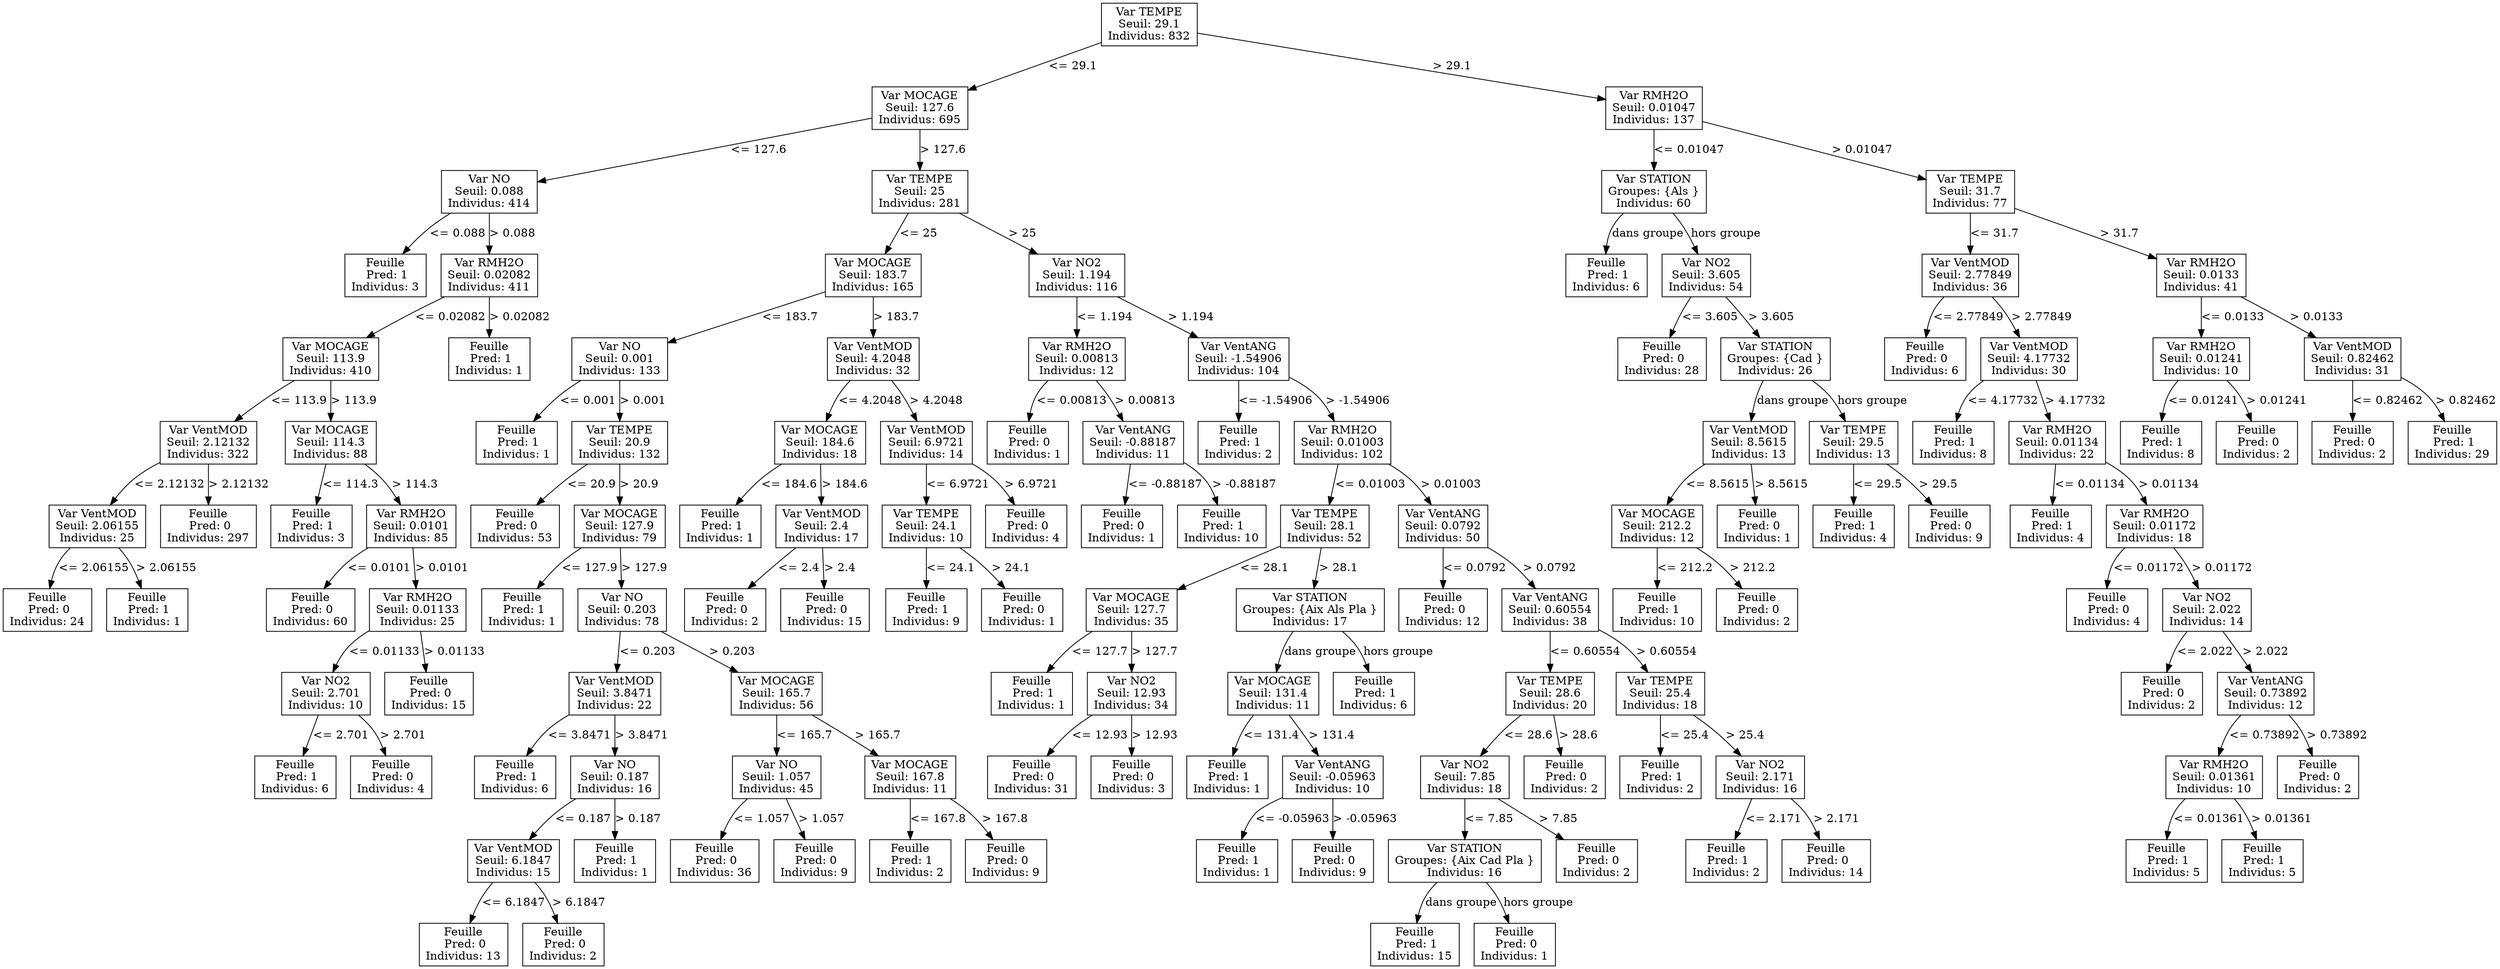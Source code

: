 digraph Arbre {
  node [shape=box];
  0 [label="Var TEMPE\nSeuil: 29.1\nIndividus: 832"];
  1 [label="Var MOCAGE\nSeuil: 127.6\nIndividus: 695"];
  2 [label="Var NO\nSeuil: 0.088\nIndividus: 414"];
  3 [label="Feuille\n Pred: 1\nIndividus: 3"];
  2 -> 3 [label="<= 0.088"];
  4 [label="Var RMH2O\nSeuil: 0.02082\nIndividus: 411"];
  5 [label="Var MOCAGE\nSeuil: 113.9\nIndividus: 410"];
  6 [label="Var VentMOD\nSeuil: 2.12132\nIndividus: 322"];
  7 [label="Var VentMOD\nSeuil: 2.06155\nIndividus: 25"];
  8 [label="Feuille\n Pred: 0\nIndividus: 24"];
  7 -> 8 [label="<= 2.06155"];
  9 [label="Feuille\n Pred: 1\nIndividus: 1"];
  7 -> 9 [label="> 2.06155"];
  6 -> 7 [label="<= 2.12132"];
  10 [label="Feuille\n Pred: 0\nIndividus: 297"];
  6 -> 10 [label="> 2.12132"];
  5 -> 6 [label="<= 113.9"];
  11 [label="Var MOCAGE\nSeuil: 114.3\nIndividus: 88"];
  12 [label="Feuille\n Pred: 1\nIndividus: 3"];
  11 -> 12 [label="<= 114.3"];
  13 [label="Var RMH2O\nSeuil: 0.0101\nIndividus: 85"];
  14 [label="Feuille\n Pred: 0\nIndividus: 60"];
  13 -> 14 [label="<= 0.0101"];
  15 [label="Var RMH2O\nSeuil: 0.01133\nIndividus: 25"];
  16 [label="Var NO2\nSeuil: 2.701\nIndividus: 10"];
  17 [label="Feuille\n Pred: 1\nIndividus: 6"];
  16 -> 17 [label="<= 2.701"];
  18 [label="Feuille\n Pred: 0\nIndividus: 4"];
  16 -> 18 [label="> 2.701"];
  15 -> 16 [label="<= 0.01133"];
  19 [label="Feuille\n Pred: 0\nIndividus: 15"];
  15 -> 19 [label="> 0.01133"];
  13 -> 15 [label="> 0.0101"];
  11 -> 13 [label="> 114.3"];
  5 -> 11 [label="> 113.9"];
  4 -> 5 [label="<= 0.02082"];
  20 [label="Feuille\n Pred: 1\nIndividus: 1"];
  4 -> 20 [label="> 0.02082"];
  2 -> 4 [label="> 0.088"];
  1 -> 2 [label="<= 127.6"];
  21 [label="Var TEMPE\nSeuil: 25\nIndividus: 281"];
  22 [label="Var MOCAGE\nSeuil: 183.7\nIndividus: 165"];
  23 [label="Var NO\nSeuil: 0.001\nIndividus: 133"];
  24 [label="Feuille\n Pred: 1\nIndividus: 1"];
  23 -> 24 [label="<= 0.001"];
  25 [label="Var TEMPE\nSeuil: 20.9\nIndividus: 132"];
  26 [label="Feuille\n Pred: 0\nIndividus: 53"];
  25 -> 26 [label="<= 20.9"];
  27 [label="Var MOCAGE\nSeuil: 127.9\nIndividus: 79"];
  28 [label="Feuille\n Pred: 1\nIndividus: 1"];
  27 -> 28 [label="<= 127.9"];
  29 [label="Var NO\nSeuil: 0.203\nIndividus: 78"];
  30 [label="Var VentMOD\nSeuil: 3.8471\nIndividus: 22"];
  31 [label="Feuille\n Pred: 1\nIndividus: 6"];
  30 -> 31 [label="<= 3.8471"];
  32 [label="Var NO\nSeuil: 0.187\nIndividus: 16"];
  33 [label="Var VentMOD\nSeuil: 6.1847\nIndividus: 15"];
  34 [label="Feuille\n Pred: 0\nIndividus: 13"];
  33 -> 34 [label="<= 6.1847"];
  35 [label="Feuille\n Pred: 0\nIndividus: 2"];
  33 -> 35 [label="> 6.1847"];
  32 -> 33 [label="<= 0.187"];
  36 [label="Feuille\n Pred: 1\nIndividus: 1"];
  32 -> 36 [label="> 0.187"];
  30 -> 32 [label="> 3.8471"];
  29 -> 30 [label="<= 0.203"];
  37 [label="Var MOCAGE\nSeuil: 165.7\nIndividus: 56"];
  38 [label="Var NO\nSeuil: 1.057\nIndividus: 45"];
  39 [label="Feuille\n Pred: 0\nIndividus: 36"];
  38 -> 39 [label="<= 1.057"];
  40 [label="Feuille\n Pred: 0\nIndividus: 9"];
  38 -> 40 [label="> 1.057"];
  37 -> 38 [label="<= 165.7"];
  41 [label="Var MOCAGE\nSeuil: 167.8\nIndividus: 11"];
  42 [label="Feuille\n Pred: 1\nIndividus: 2"];
  41 -> 42 [label="<= 167.8"];
  43 [label="Feuille\n Pred: 0\nIndividus: 9"];
  41 -> 43 [label="> 167.8"];
  37 -> 41 [label="> 165.7"];
  29 -> 37 [label="> 0.203"];
  27 -> 29 [label="> 127.9"];
  25 -> 27 [label="> 20.9"];
  23 -> 25 [label="> 0.001"];
  22 -> 23 [label="<= 183.7"];
  44 [label="Var VentMOD\nSeuil: 4.2048\nIndividus: 32"];
  45 [label="Var MOCAGE\nSeuil: 184.6\nIndividus: 18"];
  46 [label="Feuille\n Pred: 1\nIndividus: 1"];
  45 -> 46 [label="<= 184.6"];
  47 [label="Var VentMOD\nSeuil: 2.4\nIndividus: 17"];
  48 [label="Feuille\n Pred: 0\nIndividus: 2"];
  47 -> 48 [label="<= 2.4"];
  49 [label="Feuille\n Pred: 0\nIndividus: 15"];
  47 -> 49 [label="> 2.4"];
  45 -> 47 [label="> 184.6"];
  44 -> 45 [label="<= 4.2048"];
  50 [label="Var VentMOD\nSeuil: 6.9721\nIndividus: 14"];
  51 [label="Var TEMPE\nSeuil: 24.1\nIndividus: 10"];
  52 [label="Feuille\n Pred: 1\nIndividus: 9"];
  51 -> 52 [label="<= 24.1"];
  53 [label="Feuille\n Pred: 0\nIndividus: 1"];
  51 -> 53 [label="> 24.1"];
  50 -> 51 [label="<= 6.9721"];
  54 [label="Feuille\n Pred: 0\nIndividus: 4"];
  50 -> 54 [label="> 6.9721"];
  44 -> 50 [label="> 4.2048"];
  22 -> 44 [label="> 183.7"];
  21 -> 22 [label="<= 25"];
  55 [label="Var NO2\nSeuil: 1.194\nIndividus: 116"];
  56 [label="Var RMH2O\nSeuil: 0.00813\nIndividus: 12"];
  57 [label="Feuille\n Pred: 0\nIndividus: 1"];
  56 -> 57 [label="<= 0.00813"];
  58 [label="Var VentANG\nSeuil: -0.88187\nIndividus: 11"];
  59 [label="Feuille\n Pred: 0\nIndividus: 1"];
  58 -> 59 [label="<= -0.88187"];
  60 [label="Feuille\n Pred: 1\nIndividus: 10"];
  58 -> 60 [label="> -0.88187"];
  56 -> 58 [label="> 0.00813"];
  55 -> 56 [label="<= 1.194"];
  61 [label="Var VentANG\nSeuil: -1.54906\nIndividus: 104"];
  62 [label="Feuille\n Pred: 1\nIndividus: 2"];
  61 -> 62 [label="<= -1.54906"];
  63 [label="Var RMH2O\nSeuil: 0.01003\nIndividus: 102"];
  64 [label="Var TEMPE\nSeuil: 28.1\nIndividus: 52"];
  65 [label="Var MOCAGE\nSeuil: 127.7\nIndividus: 35"];
  66 [label="Feuille\n Pred: 1\nIndividus: 1"];
  65 -> 66 [label="<= 127.7"];
  67 [label="Var NO2\nSeuil: 12.93\nIndividus: 34"];
  68 [label="Feuille\n Pred: 0\nIndividus: 31"];
  67 -> 68 [label="<= 12.93"];
  69 [label="Feuille\n Pred: 0\nIndividus: 3"];
  67 -> 69 [label="> 12.93"];
  65 -> 67 [label="> 127.7"];
  64 -> 65 [label="<= 28.1"];
  70 [label="Var STATION\nGroupes: {Aix Als Pla }\nIndividus: 17"];
  71 [label="Var MOCAGE\nSeuil: 131.4\nIndividus: 11"];
  72 [label="Feuille\n Pred: 1\nIndividus: 1"];
  71 -> 72 [label="<= 131.4"];
  73 [label="Var VentANG\nSeuil: -0.05963\nIndividus: 10"];
  74 [label="Feuille\n Pred: 1\nIndividus: 1"];
  73 -> 74 [label="<= -0.05963"];
  75 [label="Feuille\n Pred: 0\nIndividus: 9"];
  73 -> 75 [label="> -0.05963"];
  71 -> 73 [label="> 131.4"];
  70 -> 71 [label="dans groupe"];
  76 [label="Feuille\n Pred: 1\nIndividus: 6"];
  70 -> 76 [label="hors groupe"];
  64 -> 70 [label="> 28.1"];
  63 -> 64 [label="<= 0.01003"];
  77 [label="Var VentANG\nSeuil: 0.0792\nIndividus: 50"];
  78 [label="Feuille\n Pred: 0\nIndividus: 12"];
  77 -> 78 [label="<= 0.0792"];
  79 [label="Var VentANG\nSeuil: 0.60554\nIndividus: 38"];
  80 [label="Var TEMPE\nSeuil: 28.6\nIndividus: 20"];
  81 [label="Var NO2\nSeuil: 7.85\nIndividus: 18"];
  82 [label="Var STATION\nGroupes: {Aix Cad Pla }\nIndividus: 16"];
  83 [label="Feuille\n Pred: 1\nIndividus: 15"];
  82 -> 83 [label="dans groupe"];
  84 [label="Feuille\n Pred: 0\nIndividus: 1"];
  82 -> 84 [label="hors groupe"];
  81 -> 82 [label="<= 7.85"];
  85 [label="Feuille\n Pred: 0\nIndividus: 2"];
  81 -> 85 [label="> 7.85"];
  80 -> 81 [label="<= 28.6"];
  86 [label="Feuille\n Pred: 0\nIndividus: 2"];
  80 -> 86 [label="> 28.6"];
  79 -> 80 [label="<= 0.60554"];
  87 [label="Var TEMPE\nSeuil: 25.4\nIndividus: 18"];
  88 [label="Feuille\n Pred: 1\nIndividus: 2"];
  87 -> 88 [label="<= 25.4"];
  89 [label="Var NO2\nSeuil: 2.171\nIndividus: 16"];
  90 [label="Feuille\n Pred: 1\nIndividus: 2"];
  89 -> 90 [label="<= 2.171"];
  91 [label="Feuille\n Pred: 0\nIndividus: 14"];
  89 -> 91 [label="> 2.171"];
  87 -> 89 [label="> 25.4"];
  79 -> 87 [label="> 0.60554"];
  77 -> 79 [label="> 0.0792"];
  63 -> 77 [label="> 0.01003"];
  61 -> 63 [label="> -1.54906"];
  55 -> 61 [label="> 1.194"];
  21 -> 55 [label="> 25"];
  1 -> 21 [label="> 127.6"];
  0 -> 1 [label="<= 29.1"];
  92 [label="Var RMH2O\nSeuil: 0.01047\nIndividus: 137"];
  93 [label="Var STATION\nGroupes: {Als }\nIndividus: 60"];
  94 [label="Feuille\n Pred: 1\nIndividus: 6"];
  93 -> 94 [label="dans groupe"];
  95 [label="Var NO2\nSeuil: 3.605\nIndividus: 54"];
  96 [label="Feuille\n Pred: 0\nIndividus: 28"];
  95 -> 96 [label="<= 3.605"];
  97 [label="Var STATION\nGroupes: {Cad }\nIndividus: 26"];
  98 [label="Var VentMOD\nSeuil: 8.5615\nIndividus: 13"];
  99 [label="Var MOCAGE\nSeuil: 212.2\nIndividus: 12"];
  100 [label="Feuille\n Pred: 1\nIndividus: 10"];
  99 -> 100 [label="<= 212.2"];
  101 [label="Feuille\n Pred: 0\nIndividus: 2"];
  99 -> 101 [label="> 212.2"];
  98 -> 99 [label="<= 8.5615"];
  102 [label="Feuille\n Pred: 0\nIndividus: 1"];
  98 -> 102 [label="> 8.5615"];
  97 -> 98 [label="dans groupe"];
  103 [label="Var TEMPE\nSeuil: 29.5\nIndividus: 13"];
  104 [label="Feuille\n Pred: 1\nIndividus: 4"];
  103 -> 104 [label="<= 29.5"];
  105 [label="Feuille\n Pred: 0\nIndividus: 9"];
  103 -> 105 [label="> 29.5"];
  97 -> 103 [label="hors groupe"];
  95 -> 97 [label="> 3.605"];
  93 -> 95 [label="hors groupe"];
  92 -> 93 [label="<= 0.01047"];
  106 [label="Var TEMPE\nSeuil: 31.7\nIndividus: 77"];
  107 [label="Var VentMOD\nSeuil: 2.77849\nIndividus: 36"];
  108 [label="Feuille\n Pred: 0\nIndividus: 6"];
  107 -> 108 [label="<= 2.77849"];
  109 [label="Var VentMOD\nSeuil: 4.17732\nIndividus: 30"];
  110 [label="Feuille\n Pred: 1\nIndividus: 8"];
  109 -> 110 [label="<= 4.17732"];
  111 [label="Var RMH2O\nSeuil: 0.01134\nIndividus: 22"];
  112 [label="Feuille\n Pred: 1\nIndividus: 4"];
  111 -> 112 [label="<= 0.01134"];
  113 [label="Var RMH2O\nSeuil: 0.01172\nIndividus: 18"];
  114 [label="Feuille\n Pred: 0\nIndividus: 4"];
  113 -> 114 [label="<= 0.01172"];
  115 [label="Var NO2\nSeuil: 2.022\nIndividus: 14"];
  116 [label="Feuille\n Pred: 0\nIndividus: 2"];
  115 -> 116 [label="<= 2.022"];
  117 [label="Var VentANG\nSeuil: 0.73892\nIndividus: 12"];
  118 [label="Var RMH2O\nSeuil: 0.01361\nIndividus: 10"];
  119 [label="Feuille\n Pred: 1\nIndividus: 5"];
  118 -> 119 [label="<= 0.01361"];
  120 [label="Feuille\n Pred: 1\nIndividus: 5"];
  118 -> 120 [label="> 0.01361"];
  117 -> 118 [label="<= 0.73892"];
  121 [label="Feuille\n Pred: 0\nIndividus: 2"];
  117 -> 121 [label="> 0.73892"];
  115 -> 117 [label="> 2.022"];
  113 -> 115 [label="> 0.01172"];
  111 -> 113 [label="> 0.01134"];
  109 -> 111 [label="> 4.17732"];
  107 -> 109 [label="> 2.77849"];
  106 -> 107 [label="<= 31.7"];
  122 [label="Var RMH2O\nSeuil: 0.0133\nIndividus: 41"];
  123 [label="Var RMH2O\nSeuil: 0.01241\nIndividus: 10"];
  124 [label="Feuille\n Pred: 1\nIndividus: 8"];
  123 -> 124 [label="<= 0.01241"];
  125 [label="Feuille\n Pred: 0\nIndividus: 2"];
  123 -> 125 [label="> 0.01241"];
  122 -> 123 [label="<= 0.0133"];
  126 [label="Var VentMOD\nSeuil: 0.82462\nIndividus: 31"];
  127 [label="Feuille\n Pred: 0\nIndividus: 2"];
  126 -> 127 [label="<= 0.82462"];
  128 [label="Feuille\n Pred: 1\nIndividus: 29"];
  126 -> 128 [label="> 0.82462"];
  122 -> 126 [label="> 0.0133"];
  106 -> 122 [label="> 31.7"];
  92 -> 106 [label="> 0.01047"];
  0 -> 92 [label="> 29.1"];
}
